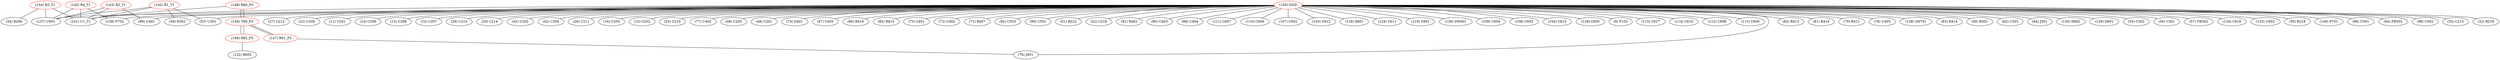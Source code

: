 graph {
	142 [label="(142) R1_T1" color=red]
	53 [label="(53) U301"]
	137 [label="(137) U601"]
	58 [label="(58) R302"]
	141 [label="(141) U1_T1"]
	143 [label="(143) R2_T1" color=red]
	137 [label="(137) U601"]
	89 [label="(89) U401"]
	141 [label="(141) U1_T1"]
	144 [label="(144) R3_T1" color=red]
	34 [label="(34) R206"]
	137 [label="(137) U601"]
	141 [label="(141) U1_T1"]
	145 [label="(145) R4_T1" color=red]
	137 [label="(137) U601"]
	139 [label="(139) P702"]
	141 [label="(141) U1_T1"]
	146 [label="(146) T80_P3" color=red]
	147 [label="(147) R81_P3"]
	149 [label="(149) R82_P3"]
	148 [label="(148) R80_P3"]
	147 [label="(147) R81_P3" color=red]
	76 [label="(76) J401"]
	146 [label="(146) T80_P3"]
	148 [label="(148) R80_P3" color=red]
	141 [label="(141) U1_T1"]
	146 [label="(146) T80_P3"]
	149 [label="(149) R82_P3" color=red]
	122 [label="(122) R605"]
	146 [label="(146) T80_P3"]
	150 [label="(150) GND" color=red]
	82 [label="(82) R413"]
	81 [label="(81) R410"]
	79 [label="(79) R411"]
	78 [label="(78) U403"]
	138 [label="(138) SH701"]
	83 [label="(83) R414"]
	59 [label="(59) R301"]
	62 [label="(62) C303"]
	137 [label="(137) U601"]
	64 [label="(64) J301"]
	130 [label="(130) D602"]
	129 [label="(129) D601"]
	55 [label="(55) C302"]
	139 [label="(139) P702"]
	56 [label="(56) C301"]
	57 [label="(57) FB302"]
	53 [label="(53) U301"]
	134 [label="(134) C618"]
	133 [label="(133) U602"]
	30 [label="(30) R218"]
	140 [label="(140) P701"]
	96 [label="(96) U501"]
	94 [label="(94) FB502"]
	98 [label="(98) C502"]
	33 [label="(33) C215"]
	32 [label="(32) R219"]
	27 [label="(27) C212"]
	22 [label="(22) C209"]
	11 [label="(11) U201"]
	14 [label="(14) C206"]
	13 [label="(13) C208"]
	12 [label="(12) C207"]
	28 [label="(28) C213"]
	29 [label="(29) C214"]
	43 [label="(43) U202"]
	42 [label="(42) C204"]
	26 [label="(26) C211"]
	16 [label="(16) C203"]
	15 [label="(15) C202"]
	25 [label="(25) C210"]
	77 [label="(77) U402"]
	76 [label="(76) J401"]
	48 [label="(48) C205"]
	49 [label="(49) C201"]
	74 [label="(74) D401"]
	87 [label="(87) C405"]
	86 [label="(86) R416"]
	85 [label="(85) R415"]
	73 [label="(73) C401"]
	72 [label="(72) C402"]
	71 [label="(71) R407"]
	92 [label="(92) C503"]
	99 [label="(99) C501"]
	51 [label="(51) R222"]
	52 [label="(52) C216"]
	91 [label="(91) R402"]
	90 [label="(90) C403"]
	89 [label="(89) U401"]
	88 [label="(88) C404"]
	111 [label="(111) C607"]
	110 [label="(110) C606"]
	107 [label="(107) C602"]
	103 [label="(103) C612"]
	118 [label="(118) X601"]
	124 [label="(124) C611"]
	119 [label="(119) C601"]
	126 [label="(126) SW601"]
	109 [label="(109) C604"]
	108 [label="(108) C603"]
	104 [label="(104) C615"]
	128 [label="(128) C605"]
	9 [label="(9) P103"]
	115 [label="(115) C617"]
	114 [label="(114) C610"]
	112 [label="(112) C608"]
	113 [label="(113) C609"]
	141 [label="(141) U1_T1"]
	142 -- 53
	142 -- 137
	142 -- 58
	142 -- 141
	143 -- 137
	143 -- 89
	143 -- 141
	144 -- 34
	144 -- 137
	144 -- 141
	145 -- 137
	145 -- 139
	145 -- 141
	146 -- 147
	146 -- 149
	146 -- 148
	147 -- 76
	147 -- 146
	148 -- 141
	148 -- 146
	149 -- 122
	149 -- 146
	150 -- 82
	150 -- 81
	150 -- 79
	150 -- 78
	150 -- 138
	150 -- 83
	150 -- 59
	150 -- 62
	150 -- 137
	150 -- 64
	150 -- 130
	150 -- 129
	150 -- 55
	150 -- 139
	150 -- 56
	150 -- 57
	150 -- 53
	150 -- 134
	150 -- 133
	150 -- 30
	150 -- 140
	150 -- 96
	150 -- 94
	150 -- 98
	150 -- 33
	150 -- 32
	150 -- 27
	150 -- 22
	150 -- 11
	150 -- 14
	150 -- 13
	150 -- 12
	150 -- 28
	150 -- 29
	150 -- 43
	150 -- 42
	150 -- 26
	150 -- 16
	150 -- 15
	150 -- 25
	150 -- 77
	150 -- 76
	150 -- 48
	150 -- 49
	150 -- 74
	150 -- 87
	150 -- 86
	150 -- 85
	150 -- 73
	150 -- 72
	150 -- 71
	150 -- 92
	150 -- 99
	150 -- 51
	150 -- 52
	150 -- 91
	150 -- 90
	150 -- 89
	150 -- 88
	150 -- 111
	150 -- 110
	150 -- 107
	150 -- 103
	150 -- 118
	150 -- 124
	150 -- 119
	150 -- 126
	150 -- 109
	150 -- 108
	150 -- 104
	150 -- 128
	150 -- 9
	150 -- 115
	150 -- 114
	150 -- 112
	150 -- 113
	150 -- 141
}